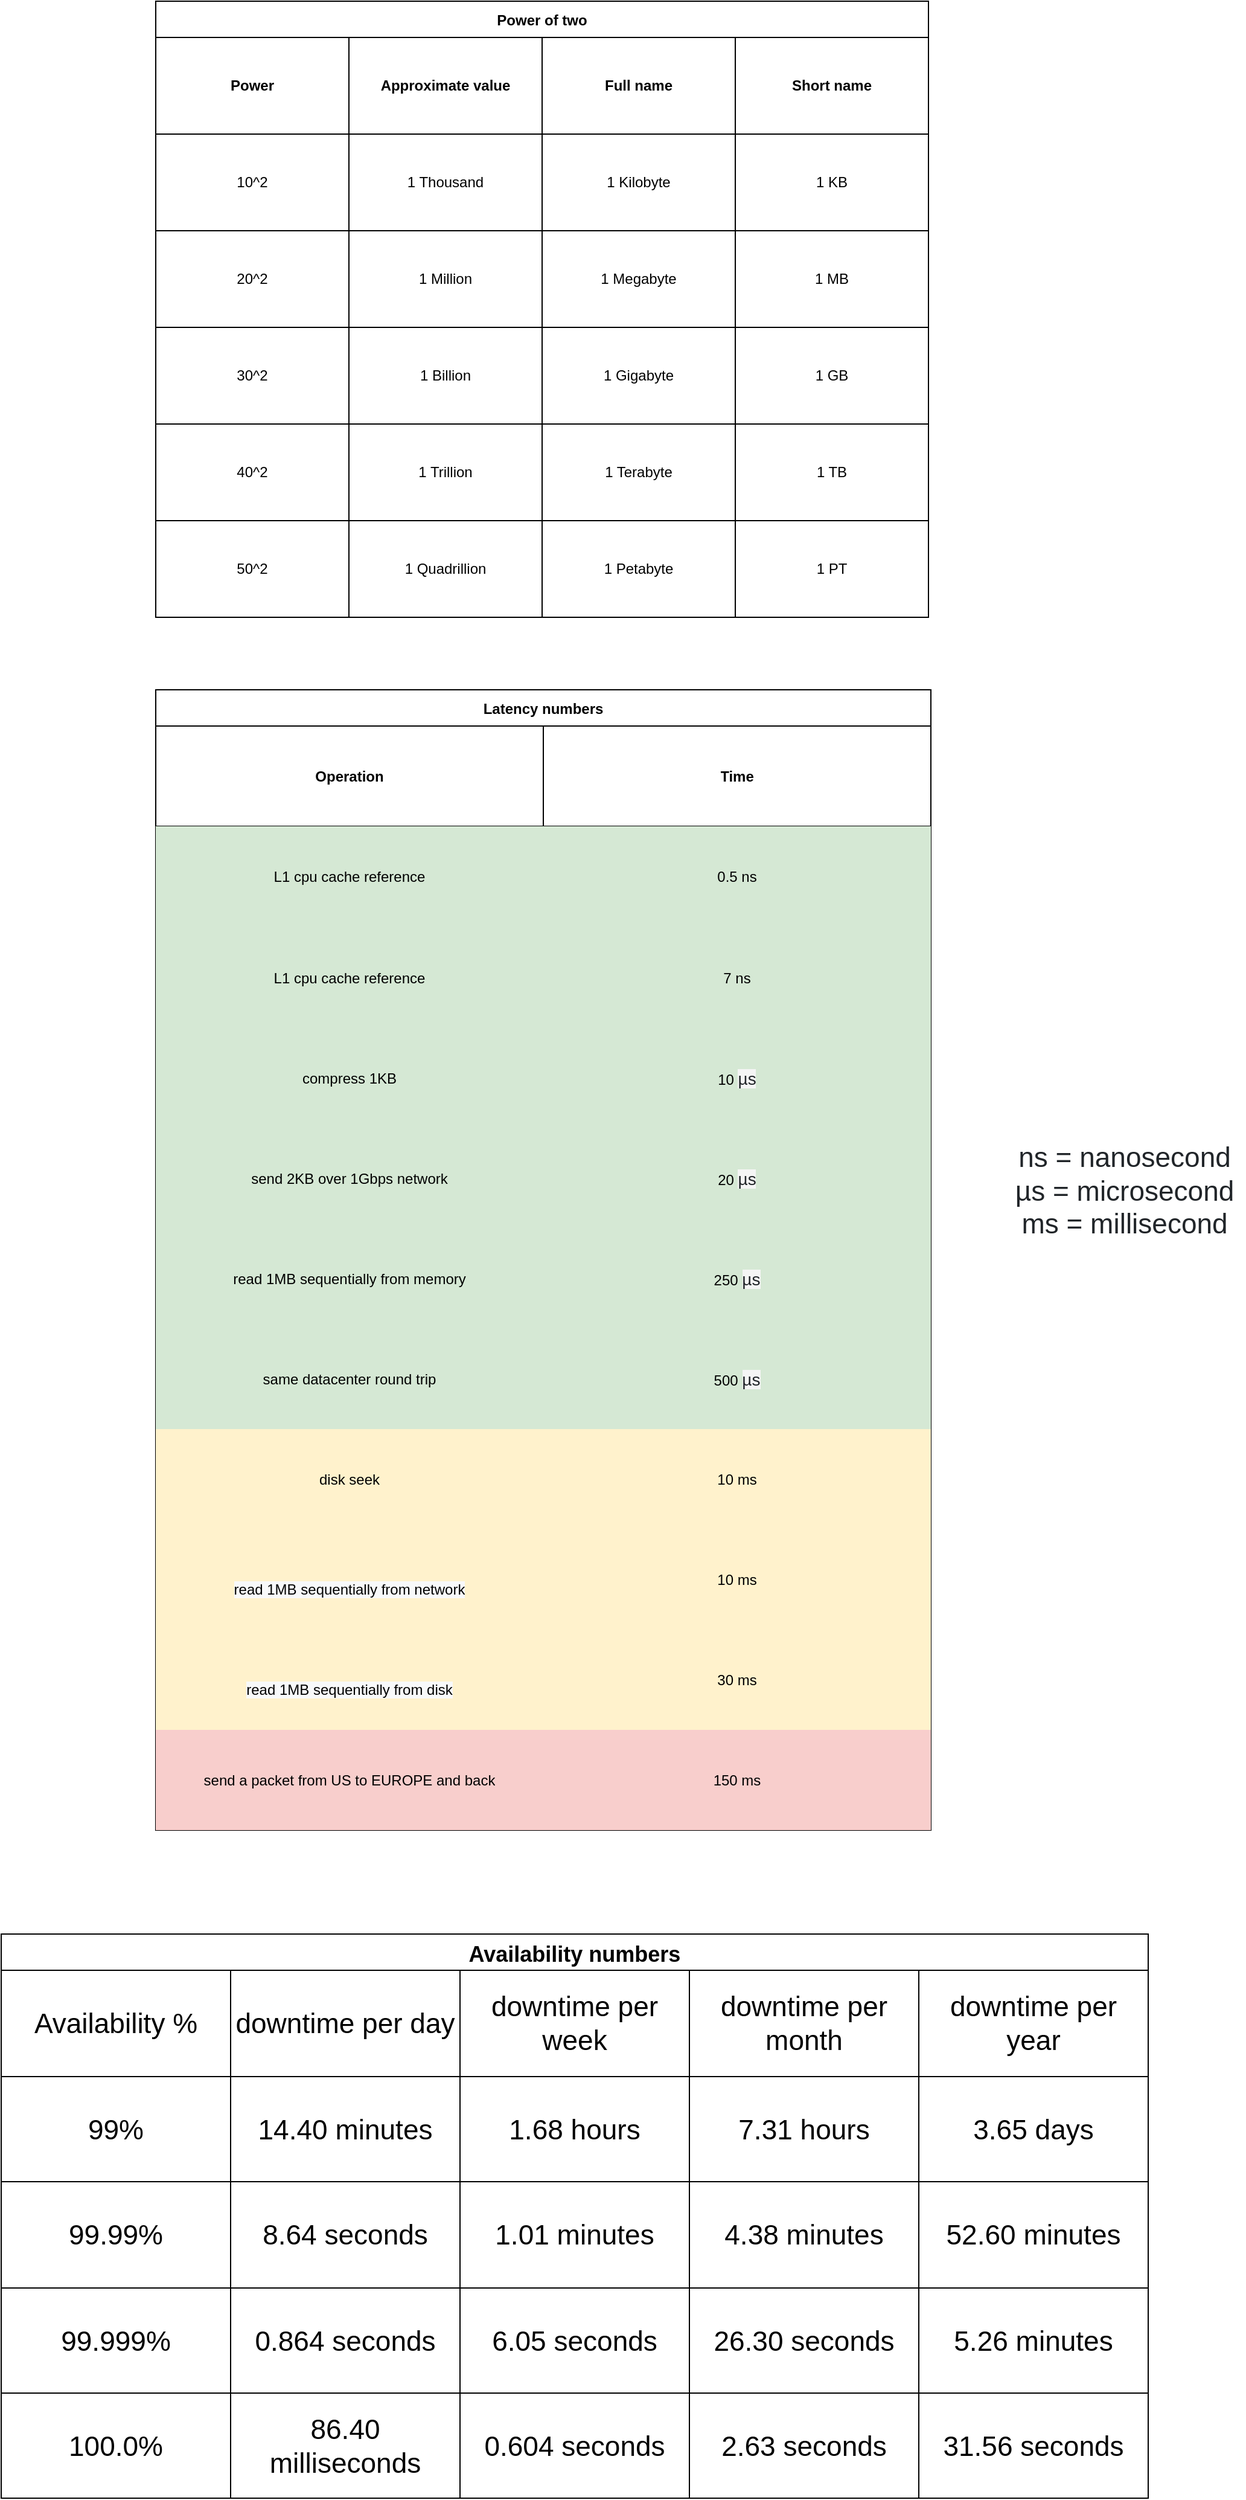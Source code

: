 <mxfile version="17.5.0" type="github">
  <diagram id="g3CtEzm-KW7EdWQkcx4e" name="Page-1">
    <mxGraphModel dx="2920" dy="-4388" grid="1" gridSize="10" guides="1" tooltips="1" connect="1" arrows="1" fold="1" page="1" pageScale="1" pageWidth="850" pageHeight="1100" math="0" shadow="0">
      <root>
        <mxCell id="0" />
        <mxCell id="1" parent="0" />
        <mxCell id="K6x-xO4snEjp7yJNrdDc-1" value="Power of two" style="shape=table;startSize=30;container=1;collapsible=0;childLayout=tableLayout;fontStyle=1;align=center;" vertex="1" parent="1">
          <mxGeometry x="-1052" y="5600" width="640" height="510" as="geometry" />
        </mxCell>
        <mxCell id="K6x-xO4snEjp7yJNrdDc-2" style="shape=tableRow;horizontal=0;startSize=0;swimlaneHead=0;swimlaneBody=0;top=0;left=0;bottom=0;right=0;collapsible=0;dropTarget=0;fillColor=none;points=[[0,0.5],[1,0.5]];portConstraint=eastwest;" vertex="1" parent="K6x-xO4snEjp7yJNrdDc-1">
          <mxGeometry y="30" width="640" height="80" as="geometry" />
        </mxCell>
        <mxCell id="K6x-xO4snEjp7yJNrdDc-3" value="&lt;b&gt;Power&lt;/b&gt;" style="shape=partialRectangle;html=1;whiteSpace=wrap;connectable=0;fillColor=none;top=0;left=0;bottom=0;right=0;overflow=hidden;" vertex="1" parent="K6x-xO4snEjp7yJNrdDc-2">
          <mxGeometry width="160" height="80" as="geometry">
            <mxRectangle width="160" height="80" as="alternateBounds" />
          </mxGeometry>
        </mxCell>
        <mxCell id="K6x-xO4snEjp7yJNrdDc-4" value="&lt;b&gt;Approximate value&lt;/b&gt;" style="shape=partialRectangle;html=1;whiteSpace=wrap;connectable=0;fillColor=none;top=0;left=0;bottom=0;right=0;overflow=hidden;" vertex="1" parent="K6x-xO4snEjp7yJNrdDc-2">
          <mxGeometry x="160" width="160" height="80" as="geometry">
            <mxRectangle width="160" height="80" as="alternateBounds" />
          </mxGeometry>
        </mxCell>
        <mxCell id="K6x-xO4snEjp7yJNrdDc-5" value="&lt;b&gt;Full name&lt;/b&gt;" style="shape=partialRectangle;html=1;whiteSpace=wrap;connectable=0;fillColor=none;top=0;left=0;bottom=0;right=0;overflow=hidden;" vertex="1" parent="K6x-xO4snEjp7yJNrdDc-2">
          <mxGeometry x="320" width="160" height="80" as="geometry">
            <mxRectangle width="160" height="80" as="alternateBounds" />
          </mxGeometry>
        </mxCell>
        <mxCell id="K6x-xO4snEjp7yJNrdDc-6" value="&lt;b&gt;Short name&lt;/b&gt;" style="shape=partialRectangle;html=1;whiteSpace=wrap;connectable=0;fillColor=none;top=0;left=0;bottom=0;right=0;overflow=hidden;" vertex="1" parent="K6x-xO4snEjp7yJNrdDc-2">
          <mxGeometry x="480" width="160" height="80" as="geometry">
            <mxRectangle width="160" height="80" as="alternateBounds" />
          </mxGeometry>
        </mxCell>
        <mxCell id="K6x-xO4snEjp7yJNrdDc-7" value="" style="shape=tableRow;horizontal=0;startSize=0;swimlaneHead=0;swimlaneBody=0;top=0;left=0;bottom=0;right=0;collapsible=0;dropTarget=0;fillColor=none;points=[[0,0.5],[1,0.5]];portConstraint=eastwest;" vertex="1" parent="K6x-xO4snEjp7yJNrdDc-1">
          <mxGeometry y="110" width="640" height="80" as="geometry" />
        </mxCell>
        <mxCell id="K6x-xO4snEjp7yJNrdDc-8" value="10^2" style="shape=partialRectangle;html=1;whiteSpace=wrap;connectable=0;fillColor=none;top=0;left=0;bottom=0;right=0;overflow=hidden;" vertex="1" parent="K6x-xO4snEjp7yJNrdDc-7">
          <mxGeometry width="160" height="80" as="geometry">
            <mxRectangle width="160" height="80" as="alternateBounds" />
          </mxGeometry>
        </mxCell>
        <mxCell id="K6x-xO4snEjp7yJNrdDc-9" value="1 Thousand" style="shape=partialRectangle;html=1;whiteSpace=wrap;connectable=0;fillColor=none;top=0;left=0;bottom=0;right=0;overflow=hidden;" vertex="1" parent="K6x-xO4snEjp7yJNrdDc-7">
          <mxGeometry x="160" width="160" height="80" as="geometry">
            <mxRectangle width="160" height="80" as="alternateBounds" />
          </mxGeometry>
        </mxCell>
        <mxCell id="K6x-xO4snEjp7yJNrdDc-10" value="1 Kilobyte" style="shape=partialRectangle;html=1;whiteSpace=wrap;connectable=0;fillColor=none;top=0;left=0;bottom=0;right=0;overflow=hidden;" vertex="1" parent="K6x-xO4snEjp7yJNrdDc-7">
          <mxGeometry x="320" width="160" height="80" as="geometry">
            <mxRectangle width="160" height="80" as="alternateBounds" />
          </mxGeometry>
        </mxCell>
        <mxCell id="K6x-xO4snEjp7yJNrdDc-11" value="1 KB" style="shape=partialRectangle;html=1;whiteSpace=wrap;connectable=0;fillColor=none;top=0;left=0;bottom=0;right=0;overflow=hidden;" vertex="1" parent="K6x-xO4snEjp7yJNrdDc-7">
          <mxGeometry x="480" width="160" height="80" as="geometry">
            <mxRectangle width="160" height="80" as="alternateBounds" />
          </mxGeometry>
        </mxCell>
        <mxCell id="K6x-xO4snEjp7yJNrdDc-12" value="" style="shape=tableRow;horizontal=0;startSize=0;swimlaneHead=0;swimlaneBody=0;top=0;left=0;bottom=0;right=0;collapsible=0;dropTarget=0;fillColor=none;points=[[0,0.5],[1,0.5]];portConstraint=eastwest;" vertex="1" parent="K6x-xO4snEjp7yJNrdDc-1">
          <mxGeometry y="190" width="640" height="80" as="geometry" />
        </mxCell>
        <mxCell id="K6x-xO4snEjp7yJNrdDc-13" value="20^2" style="shape=partialRectangle;html=1;whiteSpace=wrap;connectable=0;fillColor=none;top=0;left=0;bottom=0;right=0;overflow=hidden;" vertex="1" parent="K6x-xO4snEjp7yJNrdDc-12">
          <mxGeometry width="160" height="80" as="geometry">
            <mxRectangle width="160" height="80" as="alternateBounds" />
          </mxGeometry>
        </mxCell>
        <mxCell id="K6x-xO4snEjp7yJNrdDc-14" value="1 Million" style="shape=partialRectangle;html=1;whiteSpace=wrap;connectable=0;fillColor=none;top=0;left=0;bottom=0;right=0;overflow=hidden;" vertex="1" parent="K6x-xO4snEjp7yJNrdDc-12">
          <mxGeometry x="160" width="160" height="80" as="geometry">
            <mxRectangle width="160" height="80" as="alternateBounds" />
          </mxGeometry>
        </mxCell>
        <mxCell id="K6x-xO4snEjp7yJNrdDc-15" value="1 Megabyte" style="shape=partialRectangle;html=1;whiteSpace=wrap;connectable=0;fillColor=none;top=0;left=0;bottom=0;right=0;overflow=hidden;" vertex="1" parent="K6x-xO4snEjp7yJNrdDc-12">
          <mxGeometry x="320" width="160" height="80" as="geometry">
            <mxRectangle width="160" height="80" as="alternateBounds" />
          </mxGeometry>
        </mxCell>
        <mxCell id="K6x-xO4snEjp7yJNrdDc-16" value="1 MB" style="shape=partialRectangle;html=1;whiteSpace=wrap;connectable=0;fillColor=none;top=0;left=0;bottom=0;right=0;overflow=hidden;" vertex="1" parent="K6x-xO4snEjp7yJNrdDc-12">
          <mxGeometry x="480" width="160" height="80" as="geometry">
            <mxRectangle width="160" height="80" as="alternateBounds" />
          </mxGeometry>
        </mxCell>
        <mxCell id="K6x-xO4snEjp7yJNrdDc-17" value="" style="shape=tableRow;horizontal=0;startSize=0;swimlaneHead=0;swimlaneBody=0;top=0;left=0;bottom=0;right=0;collapsible=0;dropTarget=0;fillColor=none;points=[[0,0.5],[1,0.5]];portConstraint=eastwest;" vertex="1" parent="K6x-xO4snEjp7yJNrdDc-1">
          <mxGeometry y="270" width="640" height="80" as="geometry" />
        </mxCell>
        <mxCell id="K6x-xO4snEjp7yJNrdDc-18" value="30^2" style="shape=partialRectangle;html=1;whiteSpace=wrap;connectable=0;fillColor=none;top=0;left=0;bottom=0;right=0;overflow=hidden;" vertex="1" parent="K6x-xO4snEjp7yJNrdDc-17">
          <mxGeometry width="160" height="80" as="geometry">
            <mxRectangle width="160" height="80" as="alternateBounds" />
          </mxGeometry>
        </mxCell>
        <mxCell id="K6x-xO4snEjp7yJNrdDc-19" value="1 Billion" style="shape=partialRectangle;html=1;whiteSpace=wrap;connectable=0;fillColor=none;top=0;left=0;bottom=0;right=0;overflow=hidden;" vertex="1" parent="K6x-xO4snEjp7yJNrdDc-17">
          <mxGeometry x="160" width="160" height="80" as="geometry">
            <mxRectangle width="160" height="80" as="alternateBounds" />
          </mxGeometry>
        </mxCell>
        <mxCell id="K6x-xO4snEjp7yJNrdDc-20" value="1 Gigabyte" style="shape=partialRectangle;html=1;whiteSpace=wrap;connectable=0;fillColor=none;top=0;left=0;bottom=0;right=0;overflow=hidden;" vertex="1" parent="K6x-xO4snEjp7yJNrdDc-17">
          <mxGeometry x="320" width="160" height="80" as="geometry">
            <mxRectangle width="160" height="80" as="alternateBounds" />
          </mxGeometry>
        </mxCell>
        <mxCell id="K6x-xO4snEjp7yJNrdDc-21" value="1 GB" style="shape=partialRectangle;html=1;whiteSpace=wrap;connectable=0;fillColor=none;top=0;left=0;bottom=0;right=0;overflow=hidden;" vertex="1" parent="K6x-xO4snEjp7yJNrdDc-17">
          <mxGeometry x="480" width="160" height="80" as="geometry">
            <mxRectangle width="160" height="80" as="alternateBounds" />
          </mxGeometry>
        </mxCell>
        <mxCell id="K6x-xO4snEjp7yJNrdDc-22" style="shape=tableRow;horizontal=0;startSize=0;swimlaneHead=0;swimlaneBody=0;top=0;left=0;bottom=0;right=0;collapsible=0;dropTarget=0;fillColor=none;points=[[0,0.5],[1,0.5]];portConstraint=eastwest;" vertex="1" parent="K6x-xO4snEjp7yJNrdDc-1">
          <mxGeometry y="350" width="640" height="80" as="geometry" />
        </mxCell>
        <mxCell id="K6x-xO4snEjp7yJNrdDc-23" value="40^2" style="shape=partialRectangle;html=1;whiteSpace=wrap;connectable=0;fillColor=none;top=0;left=0;bottom=0;right=0;overflow=hidden;" vertex="1" parent="K6x-xO4snEjp7yJNrdDc-22">
          <mxGeometry width="160" height="80" as="geometry">
            <mxRectangle width="160" height="80" as="alternateBounds" />
          </mxGeometry>
        </mxCell>
        <mxCell id="K6x-xO4snEjp7yJNrdDc-24" value="1 Trillion" style="shape=partialRectangle;html=1;whiteSpace=wrap;connectable=0;fillColor=none;top=0;left=0;bottom=0;right=0;overflow=hidden;" vertex="1" parent="K6x-xO4snEjp7yJNrdDc-22">
          <mxGeometry x="160" width="160" height="80" as="geometry">
            <mxRectangle width="160" height="80" as="alternateBounds" />
          </mxGeometry>
        </mxCell>
        <mxCell id="K6x-xO4snEjp7yJNrdDc-25" value="1 Terabyte" style="shape=partialRectangle;html=1;whiteSpace=wrap;connectable=0;fillColor=none;top=0;left=0;bottom=0;right=0;overflow=hidden;" vertex="1" parent="K6x-xO4snEjp7yJNrdDc-22">
          <mxGeometry x="320" width="160" height="80" as="geometry">
            <mxRectangle width="160" height="80" as="alternateBounds" />
          </mxGeometry>
        </mxCell>
        <mxCell id="K6x-xO4snEjp7yJNrdDc-26" value="1 TB" style="shape=partialRectangle;html=1;whiteSpace=wrap;connectable=0;fillColor=none;top=0;left=0;bottom=0;right=0;overflow=hidden;" vertex="1" parent="K6x-xO4snEjp7yJNrdDc-22">
          <mxGeometry x="480" width="160" height="80" as="geometry">
            <mxRectangle width="160" height="80" as="alternateBounds" />
          </mxGeometry>
        </mxCell>
        <mxCell id="K6x-xO4snEjp7yJNrdDc-27" style="shape=tableRow;horizontal=0;startSize=0;swimlaneHead=0;swimlaneBody=0;top=0;left=0;bottom=0;right=0;collapsible=0;dropTarget=0;fillColor=none;points=[[0,0.5],[1,0.5]];portConstraint=eastwest;" vertex="1" parent="K6x-xO4snEjp7yJNrdDc-1">
          <mxGeometry y="430" width="640" height="80" as="geometry" />
        </mxCell>
        <mxCell id="K6x-xO4snEjp7yJNrdDc-28" value="50^2" style="shape=partialRectangle;html=1;whiteSpace=wrap;connectable=0;fillColor=none;top=0;left=0;bottom=0;right=0;overflow=hidden;" vertex="1" parent="K6x-xO4snEjp7yJNrdDc-27">
          <mxGeometry width="160" height="80" as="geometry">
            <mxRectangle width="160" height="80" as="alternateBounds" />
          </mxGeometry>
        </mxCell>
        <mxCell id="K6x-xO4snEjp7yJNrdDc-29" value="1 Quadrillion" style="shape=partialRectangle;html=1;whiteSpace=wrap;connectable=0;fillColor=none;top=0;left=0;bottom=0;right=0;overflow=hidden;" vertex="1" parent="K6x-xO4snEjp7yJNrdDc-27">
          <mxGeometry x="160" width="160" height="80" as="geometry">
            <mxRectangle width="160" height="80" as="alternateBounds" />
          </mxGeometry>
        </mxCell>
        <mxCell id="K6x-xO4snEjp7yJNrdDc-30" value="1 Petabyte" style="shape=partialRectangle;html=1;whiteSpace=wrap;connectable=0;fillColor=none;top=0;left=0;bottom=0;right=0;overflow=hidden;" vertex="1" parent="K6x-xO4snEjp7yJNrdDc-27">
          <mxGeometry x="320" width="160" height="80" as="geometry">
            <mxRectangle width="160" height="80" as="alternateBounds" />
          </mxGeometry>
        </mxCell>
        <mxCell id="K6x-xO4snEjp7yJNrdDc-31" value="1 PT" style="shape=partialRectangle;html=1;whiteSpace=wrap;connectable=0;fillColor=none;top=0;left=0;bottom=0;right=0;overflow=hidden;" vertex="1" parent="K6x-xO4snEjp7yJNrdDc-27">
          <mxGeometry x="480" width="160" height="80" as="geometry">
            <mxRectangle width="160" height="80" as="alternateBounds" />
          </mxGeometry>
        </mxCell>
        <mxCell id="K6x-xO4snEjp7yJNrdDc-32" value="Latency numbers" style="shape=table;startSize=30;container=1;collapsible=0;childLayout=tableLayout;fontStyle=1;align=center;" vertex="1" parent="1">
          <mxGeometry x="-1052" y="6170" width="642" height="944" as="geometry" />
        </mxCell>
        <mxCell id="K6x-xO4snEjp7yJNrdDc-33" value="" style="shape=tableRow;horizontal=0;startSize=0;swimlaneHead=0;swimlaneBody=0;top=0;left=0;bottom=0;right=0;collapsible=0;dropTarget=0;fillColor=none;points=[[0,0.5],[1,0.5]];portConstraint=eastwest;" vertex="1" parent="K6x-xO4snEjp7yJNrdDc-32">
          <mxGeometry y="30" width="642" height="83" as="geometry" />
        </mxCell>
        <mxCell id="K6x-xO4snEjp7yJNrdDc-34" value="&lt;b&gt;Operation&lt;/b&gt;" style="shape=partialRectangle;html=1;whiteSpace=wrap;connectable=0;fillColor=none;top=0;left=0;bottom=0;right=0;overflow=hidden;" vertex="1" parent="K6x-xO4snEjp7yJNrdDc-33">
          <mxGeometry width="321" height="83" as="geometry">
            <mxRectangle width="321" height="83" as="alternateBounds" />
          </mxGeometry>
        </mxCell>
        <mxCell id="K6x-xO4snEjp7yJNrdDc-35" value="&lt;b&gt;Time&lt;/b&gt;" style="shape=partialRectangle;html=1;whiteSpace=wrap;connectable=0;fillColor=none;top=0;left=0;bottom=0;right=0;overflow=hidden;" vertex="1" parent="K6x-xO4snEjp7yJNrdDc-33">
          <mxGeometry x="321" width="321" height="83" as="geometry">
            <mxRectangle width="321" height="83" as="alternateBounds" />
          </mxGeometry>
        </mxCell>
        <mxCell id="K6x-xO4snEjp7yJNrdDc-37" value="" style="shape=tableRow;horizontal=0;startSize=0;swimlaneHead=0;swimlaneBody=0;top=0;left=0;bottom=0;right=0;collapsible=0;dropTarget=0;fillColor=none;points=[[0,0.5],[1,0.5]];portConstraint=eastwest;" vertex="1" parent="K6x-xO4snEjp7yJNrdDc-32">
          <mxGeometry y="113" width="642" height="84" as="geometry" />
        </mxCell>
        <mxCell id="K6x-xO4snEjp7yJNrdDc-38" value="L1 cpu cache reference" style="shape=partialRectangle;html=1;whiteSpace=wrap;connectable=0;fillColor=#d5e8d4;top=0;left=0;bottom=0;right=0;overflow=hidden;strokeColor=#82b366;" vertex="1" parent="K6x-xO4snEjp7yJNrdDc-37">
          <mxGeometry width="321" height="84" as="geometry">
            <mxRectangle width="321" height="84" as="alternateBounds" />
          </mxGeometry>
        </mxCell>
        <mxCell id="K6x-xO4snEjp7yJNrdDc-39" value="0.5 ns" style="shape=partialRectangle;html=1;whiteSpace=wrap;connectable=0;fillColor=#d5e8d4;top=0;left=0;bottom=0;right=0;overflow=hidden;strokeColor=#82b366;" vertex="1" parent="K6x-xO4snEjp7yJNrdDc-37">
          <mxGeometry x="321" width="321" height="84" as="geometry">
            <mxRectangle width="321" height="84" as="alternateBounds" />
          </mxGeometry>
        </mxCell>
        <mxCell id="K6x-xO4snEjp7yJNrdDc-41" value="" style="shape=tableRow;horizontal=0;startSize=0;swimlaneHead=0;swimlaneBody=0;top=0;left=0;bottom=0;right=0;collapsible=0;dropTarget=0;fillColor=none;points=[[0,0.5],[1,0.5]];portConstraint=eastwest;" vertex="1" parent="K6x-xO4snEjp7yJNrdDc-32">
          <mxGeometry y="197" width="642" height="83" as="geometry" />
        </mxCell>
        <mxCell id="K6x-xO4snEjp7yJNrdDc-42" value="&lt;span&gt;L1 cpu cache reference&lt;/span&gt;" style="shape=partialRectangle;html=1;whiteSpace=wrap;connectable=0;fillColor=#d5e8d4;top=0;left=0;bottom=0;right=0;overflow=hidden;strokeColor=#82b366;" vertex="1" parent="K6x-xO4snEjp7yJNrdDc-41">
          <mxGeometry width="321" height="83" as="geometry">
            <mxRectangle width="321" height="83" as="alternateBounds" />
          </mxGeometry>
        </mxCell>
        <mxCell id="K6x-xO4snEjp7yJNrdDc-43" value="7 ns" style="shape=partialRectangle;html=1;whiteSpace=wrap;connectable=0;fillColor=#d5e8d4;top=0;left=0;bottom=0;right=0;overflow=hidden;strokeColor=#82b366;" vertex="1" parent="K6x-xO4snEjp7yJNrdDc-41">
          <mxGeometry x="321" width="321" height="83" as="geometry">
            <mxRectangle width="321" height="83" as="alternateBounds" />
          </mxGeometry>
        </mxCell>
        <mxCell id="K6x-xO4snEjp7yJNrdDc-46" style="shape=tableRow;horizontal=0;startSize=0;swimlaneHead=0;swimlaneBody=0;top=0;left=0;bottom=0;right=0;collapsible=0;dropTarget=0;fillColor=none;points=[[0,0.5],[1,0.5]];portConstraint=eastwest;" vertex="1" parent="K6x-xO4snEjp7yJNrdDc-32">
          <mxGeometry y="280" width="642" height="83" as="geometry" />
        </mxCell>
        <mxCell id="K6x-xO4snEjp7yJNrdDc-47" value="compress 1KB" style="shape=partialRectangle;html=1;whiteSpace=wrap;connectable=0;fillColor=#d5e8d4;top=0;left=0;bottom=0;right=0;overflow=hidden;strokeColor=#82b366;" vertex="1" parent="K6x-xO4snEjp7yJNrdDc-46">
          <mxGeometry width="321" height="83" as="geometry">
            <mxRectangle width="321" height="83" as="alternateBounds" />
          </mxGeometry>
        </mxCell>
        <mxCell id="K6x-xO4snEjp7yJNrdDc-48" value="10&amp;nbsp;&lt;span style=&quot;color: rgb(33 , 37 , 41) ; font-family: , &amp;#34;blinkmacsystemfont&amp;#34; , &amp;#34;segoe ui&amp;#34; , &amp;#34;pingfang sc&amp;#34; , &amp;#34;hiragino sans gb&amp;#34; , &amp;#34;microsoft yahei&amp;#34; , &amp;#34;helvetica neue&amp;#34; , &amp;#34;helvetica&amp;#34; , &amp;#34;arial&amp;#34; , sans-serif , &amp;#34;apple color emoji&amp;#34; , &amp;#34;segoe ui emoji&amp;#34; , &amp;#34;segoe ui symbol&amp;#34; ; font-size: 14px ; background-color: rgb(245 , 245 , 245)&quot;&gt;µs&lt;/span&gt;" style="shape=partialRectangle;html=1;whiteSpace=wrap;connectable=0;fillColor=#d5e8d4;top=0;left=0;bottom=0;right=0;overflow=hidden;strokeColor=#82b366;" vertex="1" parent="K6x-xO4snEjp7yJNrdDc-46">
          <mxGeometry x="321" width="321" height="83" as="geometry">
            <mxRectangle width="321" height="83" as="alternateBounds" />
          </mxGeometry>
        </mxCell>
        <mxCell id="K6x-xO4snEjp7yJNrdDc-49" style="shape=tableRow;horizontal=0;startSize=0;swimlaneHead=0;swimlaneBody=0;top=0;left=0;bottom=0;right=0;collapsible=0;dropTarget=0;fillColor=none;points=[[0,0.5],[1,0.5]];portConstraint=eastwest;" vertex="1" parent="K6x-xO4snEjp7yJNrdDc-32">
          <mxGeometry y="363" width="642" height="83" as="geometry" />
        </mxCell>
        <mxCell id="K6x-xO4snEjp7yJNrdDc-50" value="send 2KB over 1Gbps network" style="shape=partialRectangle;html=1;whiteSpace=wrap;connectable=0;fillColor=#d5e8d4;top=0;left=0;bottom=0;right=0;overflow=hidden;strokeColor=#82b366;" vertex="1" parent="K6x-xO4snEjp7yJNrdDc-49">
          <mxGeometry width="321" height="83" as="geometry">
            <mxRectangle width="321" height="83" as="alternateBounds" />
          </mxGeometry>
        </mxCell>
        <mxCell id="K6x-xO4snEjp7yJNrdDc-51" value="20&amp;nbsp;&lt;span style=&quot;color: rgb(33 , 37 , 41) ; font-family: , &amp;#34;blinkmacsystemfont&amp;#34; , &amp;#34;segoe ui&amp;#34; , &amp;#34;pingfang sc&amp;#34; , &amp;#34;hiragino sans gb&amp;#34; , &amp;#34;microsoft yahei&amp;#34; , &amp;#34;helvetica neue&amp;#34; , &amp;#34;helvetica&amp;#34; , &amp;#34;arial&amp;#34; , sans-serif , &amp;#34;apple color emoji&amp;#34; , &amp;#34;segoe ui emoji&amp;#34; , &amp;#34;segoe ui symbol&amp;#34; ; font-size: 14px ; background-color: rgb(245 , 245 , 245)&quot;&gt;µs&lt;/span&gt;" style="shape=partialRectangle;html=1;whiteSpace=wrap;connectable=0;fillColor=#d5e8d4;top=0;left=0;bottom=0;right=0;overflow=hidden;strokeColor=#82b366;" vertex="1" parent="K6x-xO4snEjp7yJNrdDc-49">
          <mxGeometry x="321" width="321" height="83" as="geometry">
            <mxRectangle width="321" height="83" as="alternateBounds" />
          </mxGeometry>
        </mxCell>
        <mxCell id="K6x-xO4snEjp7yJNrdDc-52" style="shape=tableRow;horizontal=0;startSize=0;swimlaneHead=0;swimlaneBody=0;top=0;left=0;bottom=0;right=0;collapsible=0;dropTarget=0;fillColor=none;points=[[0,0.5],[1,0.5]];portConstraint=eastwest;" vertex="1" parent="K6x-xO4snEjp7yJNrdDc-32">
          <mxGeometry y="446" width="642" height="83" as="geometry" />
        </mxCell>
        <mxCell id="K6x-xO4snEjp7yJNrdDc-53" value="read 1MB sequentially from memory" style="shape=partialRectangle;html=1;whiteSpace=wrap;connectable=0;fillColor=#d5e8d4;top=0;left=0;bottom=0;right=0;overflow=hidden;strokeColor=#82b366;" vertex="1" parent="K6x-xO4snEjp7yJNrdDc-52">
          <mxGeometry width="321" height="83" as="geometry">
            <mxRectangle width="321" height="83" as="alternateBounds" />
          </mxGeometry>
        </mxCell>
        <mxCell id="K6x-xO4snEjp7yJNrdDc-54" value="250&amp;nbsp;&lt;span style=&quot;color: rgb(33 , 37 , 41) ; font-family: , &amp;#34;blinkmacsystemfont&amp;#34; , &amp;#34;segoe ui&amp;#34; , &amp;#34;pingfang sc&amp;#34; , &amp;#34;hiragino sans gb&amp;#34; , &amp;#34;microsoft yahei&amp;#34; , &amp;#34;helvetica neue&amp;#34; , &amp;#34;helvetica&amp;#34; , &amp;#34;arial&amp;#34; , sans-serif , &amp;#34;apple color emoji&amp;#34; , &amp;#34;segoe ui emoji&amp;#34; , &amp;#34;segoe ui symbol&amp;#34; ; font-size: 14px ; background-color: rgb(245 , 245 , 245)&quot;&gt;µs&lt;/span&gt;" style="shape=partialRectangle;html=1;whiteSpace=wrap;connectable=0;fillColor=#d5e8d4;top=0;left=0;bottom=0;right=0;overflow=hidden;strokeColor=#82b366;" vertex="1" parent="K6x-xO4snEjp7yJNrdDc-52">
          <mxGeometry x="321" width="321" height="83" as="geometry">
            <mxRectangle width="321" height="83" as="alternateBounds" />
          </mxGeometry>
        </mxCell>
        <mxCell id="K6x-xO4snEjp7yJNrdDc-55" style="shape=tableRow;horizontal=0;startSize=0;swimlaneHead=0;swimlaneBody=0;top=0;left=0;bottom=0;right=0;collapsible=0;dropTarget=0;fillColor=none;points=[[0,0.5],[1,0.5]];portConstraint=eastwest;" vertex="1" parent="K6x-xO4snEjp7yJNrdDc-32">
          <mxGeometry y="529" width="642" height="83" as="geometry" />
        </mxCell>
        <mxCell id="K6x-xO4snEjp7yJNrdDc-56" value="same datacenter round trip" style="shape=partialRectangle;html=1;whiteSpace=wrap;connectable=0;fillColor=#d5e8d4;top=0;left=0;bottom=0;right=0;overflow=hidden;strokeColor=#82b366;" vertex="1" parent="K6x-xO4snEjp7yJNrdDc-55">
          <mxGeometry width="321" height="83" as="geometry">
            <mxRectangle width="321" height="83" as="alternateBounds" />
          </mxGeometry>
        </mxCell>
        <mxCell id="K6x-xO4snEjp7yJNrdDc-57" value="500&amp;nbsp;&lt;span style=&quot;color: rgb(33 , 37 , 41) ; font-family: , &amp;#34;blinkmacsystemfont&amp;#34; , &amp;#34;segoe ui&amp;#34; , &amp;#34;pingfang sc&amp;#34; , &amp;#34;hiragino sans gb&amp;#34; , &amp;#34;microsoft yahei&amp;#34; , &amp;#34;helvetica neue&amp;#34; , &amp;#34;helvetica&amp;#34; , &amp;#34;arial&amp;#34; , sans-serif , &amp;#34;apple color emoji&amp;#34; , &amp;#34;segoe ui emoji&amp;#34; , &amp;#34;segoe ui symbol&amp;#34; ; font-size: 14px ; background-color: rgb(245 , 245 , 245)&quot;&gt;µs&lt;/span&gt;" style="shape=partialRectangle;html=1;whiteSpace=wrap;connectable=0;fillColor=#d5e8d4;top=0;left=0;bottom=0;right=0;overflow=hidden;strokeColor=#82b366;" vertex="1" parent="K6x-xO4snEjp7yJNrdDc-55">
          <mxGeometry x="321" width="321" height="83" as="geometry">
            <mxRectangle width="321" height="83" as="alternateBounds" />
          </mxGeometry>
        </mxCell>
        <mxCell id="K6x-xO4snEjp7yJNrdDc-58" style="shape=tableRow;horizontal=0;startSize=0;swimlaneHead=0;swimlaneBody=0;top=0;left=0;bottom=0;right=0;collapsible=0;dropTarget=0;fillColor=none;points=[[0,0.5],[1,0.5]];portConstraint=eastwest;" vertex="1" parent="K6x-xO4snEjp7yJNrdDc-32">
          <mxGeometry y="612" width="642" height="83" as="geometry" />
        </mxCell>
        <mxCell id="K6x-xO4snEjp7yJNrdDc-59" value="disk seek" style="shape=partialRectangle;html=1;whiteSpace=wrap;connectable=0;fillColor=#fff2cc;top=0;left=0;bottom=0;right=0;overflow=hidden;strokeColor=#d6b656;" vertex="1" parent="K6x-xO4snEjp7yJNrdDc-58">
          <mxGeometry width="321" height="83" as="geometry">
            <mxRectangle width="321" height="83" as="alternateBounds" />
          </mxGeometry>
        </mxCell>
        <mxCell id="K6x-xO4snEjp7yJNrdDc-60" value="10 ms" style="shape=partialRectangle;html=1;whiteSpace=wrap;connectable=0;fillColor=#fff2cc;top=0;left=0;bottom=0;right=0;overflow=hidden;strokeColor=#d6b656;" vertex="1" parent="K6x-xO4snEjp7yJNrdDc-58">
          <mxGeometry x="321" width="321" height="83" as="geometry">
            <mxRectangle width="321" height="83" as="alternateBounds" />
          </mxGeometry>
        </mxCell>
        <mxCell id="K6x-xO4snEjp7yJNrdDc-61" style="shape=tableRow;horizontal=0;startSize=0;swimlaneHead=0;swimlaneBody=0;top=0;left=0;bottom=0;right=0;collapsible=0;dropTarget=0;fillColor=none;points=[[0,0.5],[1,0.5]];portConstraint=eastwest;" vertex="1" parent="K6x-xO4snEjp7yJNrdDc-32">
          <mxGeometry y="695" width="642" height="83" as="geometry" />
        </mxCell>
        <mxCell id="K6x-xO4snEjp7yJNrdDc-62" value="&lt;br&gt;&lt;span style=&quot;color: rgb(0 , 0 , 0) ; font-family: &amp;#34;helvetica&amp;#34; ; font-size: 12px ; font-style: normal ; font-weight: 400 ; letter-spacing: normal ; text-align: center ; text-indent: 0px ; text-transform: none ; word-spacing: 0px ; background-color: rgb(248 , 249 , 250) ; display: inline ; float: none&quot;&gt;read 1MB sequentially from network&lt;/span&gt;" style="shape=partialRectangle;html=1;whiteSpace=wrap;connectable=0;fillColor=#fff2cc;top=0;left=0;bottom=0;right=0;overflow=hidden;strokeColor=#d6b656;" vertex="1" parent="K6x-xO4snEjp7yJNrdDc-61">
          <mxGeometry width="321" height="83" as="geometry">
            <mxRectangle width="321" height="83" as="alternateBounds" />
          </mxGeometry>
        </mxCell>
        <mxCell id="K6x-xO4snEjp7yJNrdDc-63" value="10 ms" style="shape=partialRectangle;html=1;whiteSpace=wrap;connectable=0;fillColor=#fff2cc;top=0;left=0;bottom=0;right=0;overflow=hidden;strokeColor=#d6b656;" vertex="1" parent="K6x-xO4snEjp7yJNrdDc-61">
          <mxGeometry x="321" width="321" height="83" as="geometry">
            <mxRectangle width="321" height="83" as="alternateBounds" />
          </mxGeometry>
        </mxCell>
        <mxCell id="K6x-xO4snEjp7yJNrdDc-64" style="shape=tableRow;horizontal=0;startSize=0;swimlaneHead=0;swimlaneBody=0;top=0;left=0;bottom=0;right=0;collapsible=0;dropTarget=0;fillColor=none;points=[[0,0.5],[1,0.5]];portConstraint=eastwest;" vertex="1" parent="K6x-xO4snEjp7yJNrdDc-32">
          <mxGeometry y="778" width="642" height="83" as="geometry" />
        </mxCell>
        <mxCell id="K6x-xO4snEjp7yJNrdDc-65" value="&lt;br style=&quot;color: rgb(0 , 0 , 0) ; font-family: &amp;#34;helvetica&amp;#34; ; font-size: 12px ; font-style: normal ; font-weight: 400 ; letter-spacing: normal ; text-align: center ; text-indent: 0px ; text-transform: none ; word-spacing: 0px ; background-color: rgb(248 , 249 , 250)&quot;&gt;&lt;span style=&quot;color: rgb(0 , 0 , 0) ; font-size: 12px ; font-style: normal ; font-weight: 400 ; letter-spacing: normal ; text-align: center ; text-indent: 0px ; text-transform: none ; word-spacing: 0px ; font-family: &amp;#34;helvetica&amp;#34; ; background-color: rgb(248 , 249 , 250) ; display: inline ; float: none&quot;&gt;read 1MB sequentially from disk&lt;/span&gt;" style="shape=partialRectangle;html=1;whiteSpace=wrap;connectable=0;fillColor=#fff2cc;top=0;left=0;bottom=0;right=0;overflow=hidden;strokeColor=#d6b656;" vertex="1" parent="K6x-xO4snEjp7yJNrdDc-64">
          <mxGeometry width="321" height="83" as="geometry">
            <mxRectangle width="321" height="83" as="alternateBounds" />
          </mxGeometry>
        </mxCell>
        <mxCell id="K6x-xO4snEjp7yJNrdDc-66" value="30 ms" style="shape=partialRectangle;html=1;whiteSpace=wrap;connectable=0;fillColor=#fff2cc;top=0;left=0;bottom=0;right=0;overflow=hidden;strokeColor=#d6b656;" vertex="1" parent="K6x-xO4snEjp7yJNrdDc-64">
          <mxGeometry x="321" width="321" height="83" as="geometry">
            <mxRectangle width="321" height="83" as="alternateBounds" />
          </mxGeometry>
        </mxCell>
        <mxCell id="K6x-xO4snEjp7yJNrdDc-67" style="shape=tableRow;horizontal=0;startSize=0;swimlaneHead=0;swimlaneBody=0;top=0;left=0;bottom=0;right=0;collapsible=0;dropTarget=0;fillColor=none;points=[[0,0.5],[1,0.5]];portConstraint=eastwest;" vertex="1" parent="K6x-xO4snEjp7yJNrdDc-32">
          <mxGeometry y="861" width="642" height="83" as="geometry" />
        </mxCell>
        <mxCell id="K6x-xO4snEjp7yJNrdDc-68" value="send a packet from US to EUROPE and back" style="shape=partialRectangle;html=1;whiteSpace=wrap;connectable=0;fillColor=#f8cecc;top=0;left=0;bottom=0;right=0;overflow=hidden;strokeColor=#b85450;" vertex="1" parent="K6x-xO4snEjp7yJNrdDc-67">
          <mxGeometry width="321" height="83" as="geometry">
            <mxRectangle width="321" height="83" as="alternateBounds" />
          </mxGeometry>
        </mxCell>
        <mxCell id="K6x-xO4snEjp7yJNrdDc-69" value="150 ms" style="shape=partialRectangle;html=1;whiteSpace=wrap;connectable=0;fillColor=#f8cecc;top=0;left=0;bottom=0;right=0;overflow=hidden;strokeColor=#b85450;" vertex="1" parent="K6x-xO4snEjp7yJNrdDc-67">
          <mxGeometry x="321" width="321" height="83" as="geometry">
            <mxRectangle width="321" height="83" as="alternateBounds" />
          </mxGeometry>
        </mxCell>
        <mxCell id="K6x-xO4snEjp7yJNrdDc-45" value="&lt;span style=&quot;color: rgb(33, 37, 41); font-size: 23px; text-align: justify; background-color: rgb(255, 255, 255);&quot;&gt;ns = nanosecond&lt;br style=&quot;font-size: 23px;&quot;&gt;µs = microsecond&lt;br style=&quot;font-size: 23px;&quot;&gt;ms = millisecond&lt;/span&gt;" style="text;html=1;align=center;verticalAlign=middle;resizable=0;points=[];autosize=1;strokeColor=none;fillColor=none;fontSize=23;" vertex="1" parent="1">
          <mxGeometry x="-350" y="6540" width="200" height="90" as="geometry" />
        </mxCell>
        <mxCell id="K6x-xO4snEjp7yJNrdDc-103" value="Availability numbers" style="shape=table;startSize=30;container=1;collapsible=0;childLayout=tableLayout;fontStyle=1;align=center;fontSize=18;" vertex="1" parent="1">
          <mxGeometry x="-1180" y="7200" width="950" height="467" as="geometry" />
        </mxCell>
        <mxCell id="K6x-xO4snEjp7yJNrdDc-104" value="" style="shape=tableRow;horizontal=0;startSize=0;swimlaneHead=0;swimlaneBody=0;top=0;left=0;bottom=0;right=0;collapsible=0;dropTarget=0;fillColor=none;points=[[0,0.5],[1,0.5]];portConstraint=eastwest;fontSize=23;" vertex="1" parent="K6x-xO4snEjp7yJNrdDc-103">
          <mxGeometry y="30" width="950" height="88" as="geometry" />
        </mxCell>
        <mxCell id="K6x-xO4snEjp7yJNrdDc-105" value="&lt;font style=&quot;font-size: 23px&quot;&gt;Availability %&lt;/font&gt;" style="shape=partialRectangle;html=1;whiteSpace=wrap;connectable=0;fillColor=none;top=0;left=0;bottom=0;right=0;overflow=hidden;fontSize=18;" vertex="1" parent="K6x-xO4snEjp7yJNrdDc-104">
          <mxGeometry width="190" height="88" as="geometry">
            <mxRectangle width="190" height="88" as="alternateBounds" />
          </mxGeometry>
        </mxCell>
        <mxCell id="K6x-xO4snEjp7yJNrdDc-106" value="downtime per day" style="shape=partialRectangle;html=1;whiteSpace=wrap;connectable=0;fillColor=none;top=0;left=0;bottom=0;right=0;overflow=hidden;fontSize=23;" vertex="1" parent="K6x-xO4snEjp7yJNrdDc-104">
          <mxGeometry x="190" width="190" height="88" as="geometry">
            <mxRectangle width="190" height="88" as="alternateBounds" />
          </mxGeometry>
        </mxCell>
        <mxCell id="K6x-xO4snEjp7yJNrdDc-107" value="downtime per week" style="shape=partialRectangle;html=1;whiteSpace=wrap;connectable=0;fillColor=none;top=0;left=0;bottom=0;right=0;overflow=hidden;fontSize=23;" vertex="1" parent="K6x-xO4snEjp7yJNrdDc-104">
          <mxGeometry x="380" width="190" height="88" as="geometry">
            <mxRectangle width="190" height="88" as="alternateBounds" />
          </mxGeometry>
        </mxCell>
        <mxCell id="K6x-xO4snEjp7yJNrdDc-116" value="downtime per month" style="shape=partialRectangle;html=1;whiteSpace=wrap;connectable=0;fillColor=none;top=0;left=0;bottom=0;right=0;overflow=hidden;fontSize=23;" vertex="1" parent="K6x-xO4snEjp7yJNrdDc-104">
          <mxGeometry x="570" width="190" height="88" as="geometry">
            <mxRectangle width="190" height="88" as="alternateBounds" />
          </mxGeometry>
        </mxCell>
        <mxCell id="K6x-xO4snEjp7yJNrdDc-119" value="downtime per year" style="shape=partialRectangle;html=1;whiteSpace=wrap;connectable=0;fillColor=none;top=0;left=0;bottom=0;right=0;overflow=hidden;fontSize=23;" vertex="1" parent="K6x-xO4snEjp7yJNrdDc-104">
          <mxGeometry x="760" width="190" height="88" as="geometry">
            <mxRectangle width="190" height="88" as="alternateBounds" />
          </mxGeometry>
        </mxCell>
        <mxCell id="K6x-xO4snEjp7yJNrdDc-108" value="" style="shape=tableRow;horizontal=0;startSize=0;swimlaneHead=0;swimlaneBody=0;top=0;left=0;bottom=0;right=0;collapsible=0;dropTarget=0;fillColor=none;points=[[0,0.5],[1,0.5]];portConstraint=eastwest;fontSize=23;" vertex="1" parent="K6x-xO4snEjp7yJNrdDc-103">
          <mxGeometry y="118" width="950" height="87" as="geometry" />
        </mxCell>
        <mxCell id="K6x-xO4snEjp7yJNrdDc-109" value="99%" style="shape=partialRectangle;html=1;whiteSpace=wrap;connectable=0;fillColor=none;top=0;left=0;bottom=0;right=0;overflow=hidden;fontSize=23;" vertex="1" parent="K6x-xO4snEjp7yJNrdDc-108">
          <mxGeometry width="190" height="87" as="geometry">
            <mxRectangle width="190" height="87" as="alternateBounds" />
          </mxGeometry>
        </mxCell>
        <mxCell id="K6x-xO4snEjp7yJNrdDc-110" value="14.40 minutes" style="shape=partialRectangle;html=1;whiteSpace=wrap;connectable=0;fillColor=none;top=0;left=0;bottom=0;right=0;overflow=hidden;fontSize=23;" vertex="1" parent="K6x-xO4snEjp7yJNrdDc-108">
          <mxGeometry x="190" width="190" height="87" as="geometry">
            <mxRectangle width="190" height="87" as="alternateBounds" />
          </mxGeometry>
        </mxCell>
        <mxCell id="K6x-xO4snEjp7yJNrdDc-111" value="1.68 hours" style="shape=partialRectangle;html=1;whiteSpace=wrap;connectable=0;fillColor=none;top=0;left=0;bottom=0;right=0;overflow=hidden;fontSize=23;" vertex="1" parent="K6x-xO4snEjp7yJNrdDc-108">
          <mxGeometry x="380" width="190" height="87" as="geometry">
            <mxRectangle width="190" height="87" as="alternateBounds" />
          </mxGeometry>
        </mxCell>
        <mxCell id="K6x-xO4snEjp7yJNrdDc-117" value="7.31 hours" style="shape=partialRectangle;html=1;whiteSpace=wrap;connectable=0;fillColor=none;top=0;left=0;bottom=0;right=0;overflow=hidden;fontSize=23;" vertex="1" parent="K6x-xO4snEjp7yJNrdDc-108">
          <mxGeometry x="570" width="190" height="87" as="geometry">
            <mxRectangle width="190" height="87" as="alternateBounds" />
          </mxGeometry>
        </mxCell>
        <mxCell id="K6x-xO4snEjp7yJNrdDc-120" value="3.65 days" style="shape=partialRectangle;html=1;whiteSpace=wrap;connectable=0;fillColor=none;top=0;left=0;bottom=0;right=0;overflow=hidden;fontSize=23;" vertex="1" parent="K6x-xO4snEjp7yJNrdDc-108">
          <mxGeometry x="760" width="190" height="87" as="geometry">
            <mxRectangle width="190" height="87" as="alternateBounds" />
          </mxGeometry>
        </mxCell>
        <mxCell id="K6x-xO4snEjp7yJNrdDc-112" value="" style="shape=tableRow;horizontal=0;startSize=0;swimlaneHead=0;swimlaneBody=0;top=0;left=0;bottom=0;right=0;collapsible=0;dropTarget=0;fillColor=none;points=[[0,0.5],[1,0.5]];portConstraint=eastwest;fontSize=23;" vertex="1" parent="K6x-xO4snEjp7yJNrdDc-103">
          <mxGeometry y="205" width="950" height="88" as="geometry" />
        </mxCell>
        <mxCell id="K6x-xO4snEjp7yJNrdDc-113" value="99.99%" style="shape=partialRectangle;html=1;whiteSpace=wrap;connectable=0;fillColor=none;top=0;left=0;bottom=0;right=0;overflow=hidden;fontSize=23;" vertex="1" parent="K6x-xO4snEjp7yJNrdDc-112">
          <mxGeometry width="190" height="88" as="geometry">
            <mxRectangle width="190" height="88" as="alternateBounds" />
          </mxGeometry>
        </mxCell>
        <mxCell id="K6x-xO4snEjp7yJNrdDc-114" value="8.64 seconds" style="shape=partialRectangle;html=1;whiteSpace=wrap;connectable=0;fillColor=none;top=0;left=0;bottom=0;right=0;overflow=hidden;fontSize=23;" vertex="1" parent="K6x-xO4snEjp7yJNrdDc-112">
          <mxGeometry x="190" width="190" height="88" as="geometry">
            <mxRectangle width="190" height="88" as="alternateBounds" />
          </mxGeometry>
        </mxCell>
        <mxCell id="K6x-xO4snEjp7yJNrdDc-115" value="1.01 minutes" style="shape=partialRectangle;html=1;whiteSpace=wrap;connectable=0;fillColor=none;top=0;left=0;bottom=0;right=0;overflow=hidden;fontSize=23;" vertex="1" parent="K6x-xO4snEjp7yJNrdDc-112">
          <mxGeometry x="380" width="190" height="88" as="geometry">
            <mxRectangle width="190" height="88" as="alternateBounds" />
          </mxGeometry>
        </mxCell>
        <mxCell id="K6x-xO4snEjp7yJNrdDc-118" value="4.38 minutes" style="shape=partialRectangle;html=1;whiteSpace=wrap;connectable=0;fillColor=none;top=0;left=0;bottom=0;right=0;overflow=hidden;fontSize=23;" vertex="1" parent="K6x-xO4snEjp7yJNrdDc-112">
          <mxGeometry x="570" width="190" height="88" as="geometry">
            <mxRectangle width="190" height="88" as="alternateBounds" />
          </mxGeometry>
        </mxCell>
        <mxCell id="K6x-xO4snEjp7yJNrdDc-121" value="52.60 minutes" style="shape=partialRectangle;html=1;whiteSpace=wrap;connectable=0;fillColor=none;top=0;left=0;bottom=0;right=0;overflow=hidden;fontSize=23;" vertex="1" parent="K6x-xO4snEjp7yJNrdDc-112">
          <mxGeometry x="760" width="190" height="88" as="geometry">
            <mxRectangle width="190" height="88" as="alternateBounds" />
          </mxGeometry>
        </mxCell>
        <mxCell id="K6x-xO4snEjp7yJNrdDc-122" style="shape=tableRow;horizontal=0;startSize=0;swimlaneHead=0;swimlaneBody=0;top=0;left=0;bottom=0;right=0;collapsible=0;dropTarget=0;fillColor=none;points=[[0,0.5],[1,0.5]];portConstraint=eastwest;fontSize=23;" vertex="1" parent="K6x-xO4snEjp7yJNrdDc-103">
          <mxGeometry y="293" width="950" height="87" as="geometry" />
        </mxCell>
        <mxCell id="K6x-xO4snEjp7yJNrdDc-123" value="99.999%" style="shape=partialRectangle;html=1;whiteSpace=wrap;connectable=0;fillColor=none;top=0;left=0;bottom=0;right=0;overflow=hidden;fontSize=23;" vertex="1" parent="K6x-xO4snEjp7yJNrdDc-122">
          <mxGeometry width="190" height="87" as="geometry">
            <mxRectangle width="190" height="87" as="alternateBounds" />
          </mxGeometry>
        </mxCell>
        <mxCell id="K6x-xO4snEjp7yJNrdDc-124" value="0.864 seconds" style="shape=partialRectangle;html=1;whiteSpace=wrap;connectable=0;fillColor=none;top=0;left=0;bottom=0;right=0;overflow=hidden;fontSize=23;" vertex="1" parent="K6x-xO4snEjp7yJNrdDc-122">
          <mxGeometry x="190" width="190" height="87" as="geometry">
            <mxRectangle width="190" height="87" as="alternateBounds" />
          </mxGeometry>
        </mxCell>
        <mxCell id="K6x-xO4snEjp7yJNrdDc-125" value="6.05 seconds" style="shape=partialRectangle;html=1;whiteSpace=wrap;connectable=0;fillColor=none;top=0;left=0;bottom=0;right=0;overflow=hidden;fontSize=23;" vertex="1" parent="K6x-xO4snEjp7yJNrdDc-122">
          <mxGeometry x="380" width="190" height="87" as="geometry">
            <mxRectangle width="190" height="87" as="alternateBounds" />
          </mxGeometry>
        </mxCell>
        <mxCell id="K6x-xO4snEjp7yJNrdDc-126" value="26.30 seconds" style="shape=partialRectangle;html=1;whiteSpace=wrap;connectable=0;fillColor=none;top=0;left=0;bottom=0;right=0;overflow=hidden;fontSize=23;" vertex="1" parent="K6x-xO4snEjp7yJNrdDc-122">
          <mxGeometry x="570" width="190" height="87" as="geometry">
            <mxRectangle width="190" height="87" as="alternateBounds" />
          </mxGeometry>
        </mxCell>
        <mxCell id="K6x-xO4snEjp7yJNrdDc-127" value="5.26 minutes" style="shape=partialRectangle;html=1;whiteSpace=wrap;connectable=0;fillColor=none;top=0;left=0;bottom=0;right=0;overflow=hidden;fontSize=23;" vertex="1" parent="K6x-xO4snEjp7yJNrdDc-122">
          <mxGeometry x="760" width="190" height="87" as="geometry">
            <mxRectangle width="190" height="87" as="alternateBounds" />
          </mxGeometry>
        </mxCell>
        <mxCell id="K6x-xO4snEjp7yJNrdDc-128" style="shape=tableRow;horizontal=0;startSize=0;swimlaneHead=0;swimlaneBody=0;top=0;left=0;bottom=0;right=0;collapsible=0;dropTarget=0;fillColor=none;points=[[0,0.5],[1,0.5]];portConstraint=eastwest;fontSize=23;" vertex="1" parent="K6x-xO4snEjp7yJNrdDc-103">
          <mxGeometry y="380" width="950" height="87" as="geometry" />
        </mxCell>
        <mxCell id="K6x-xO4snEjp7yJNrdDc-129" value="100.0%" style="shape=partialRectangle;html=1;whiteSpace=wrap;connectable=0;fillColor=none;top=0;left=0;bottom=0;right=0;overflow=hidden;fontSize=23;" vertex="1" parent="K6x-xO4snEjp7yJNrdDc-128">
          <mxGeometry width="190" height="87" as="geometry">
            <mxRectangle width="190" height="87" as="alternateBounds" />
          </mxGeometry>
        </mxCell>
        <mxCell id="K6x-xO4snEjp7yJNrdDc-130" value="86.40 milliseconds" style="shape=partialRectangle;html=1;whiteSpace=wrap;connectable=0;fillColor=none;top=0;left=0;bottom=0;right=0;overflow=hidden;fontSize=23;" vertex="1" parent="K6x-xO4snEjp7yJNrdDc-128">
          <mxGeometry x="190" width="190" height="87" as="geometry">
            <mxRectangle width="190" height="87" as="alternateBounds" />
          </mxGeometry>
        </mxCell>
        <mxCell id="K6x-xO4snEjp7yJNrdDc-131" value="0.604 seconds" style="shape=partialRectangle;html=1;whiteSpace=wrap;connectable=0;fillColor=none;top=0;left=0;bottom=0;right=0;overflow=hidden;fontSize=23;" vertex="1" parent="K6x-xO4snEjp7yJNrdDc-128">
          <mxGeometry x="380" width="190" height="87" as="geometry">
            <mxRectangle width="190" height="87" as="alternateBounds" />
          </mxGeometry>
        </mxCell>
        <mxCell id="K6x-xO4snEjp7yJNrdDc-132" value="2.63 seconds" style="shape=partialRectangle;html=1;whiteSpace=wrap;connectable=0;fillColor=none;top=0;left=0;bottom=0;right=0;overflow=hidden;fontSize=23;" vertex="1" parent="K6x-xO4snEjp7yJNrdDc-128">
          <mxGeometry x="570" width="190" height="87" as="geometry">
            <mxRectangle width="190" height="87" as="alternateBounds" />
          </mxGeometry>
        </mxCell>
        <mxCell id="K6x-xO4snEjp7yJNrdDc-133" value="31.56 seconds" style="shape=partialRectangle;html=1;whiteSpace=wrap;connectable=0;fillColor=none;top=0;left=0;bottom=0;right=0;overflow=hidden;fontSize=23;" vertex="1" parent="K6x-xO4snEjp7yJNrdDc-128">
          <mxGeometry x="760" width="190" height="87" as="geometry">
            <mxRectangle width="190" height="87" as="alternateBounds" />
          </mxGeometry>
        </mxCell>
      </root>
    </mxGraphModel>
  </diagram>
</mxfile>
